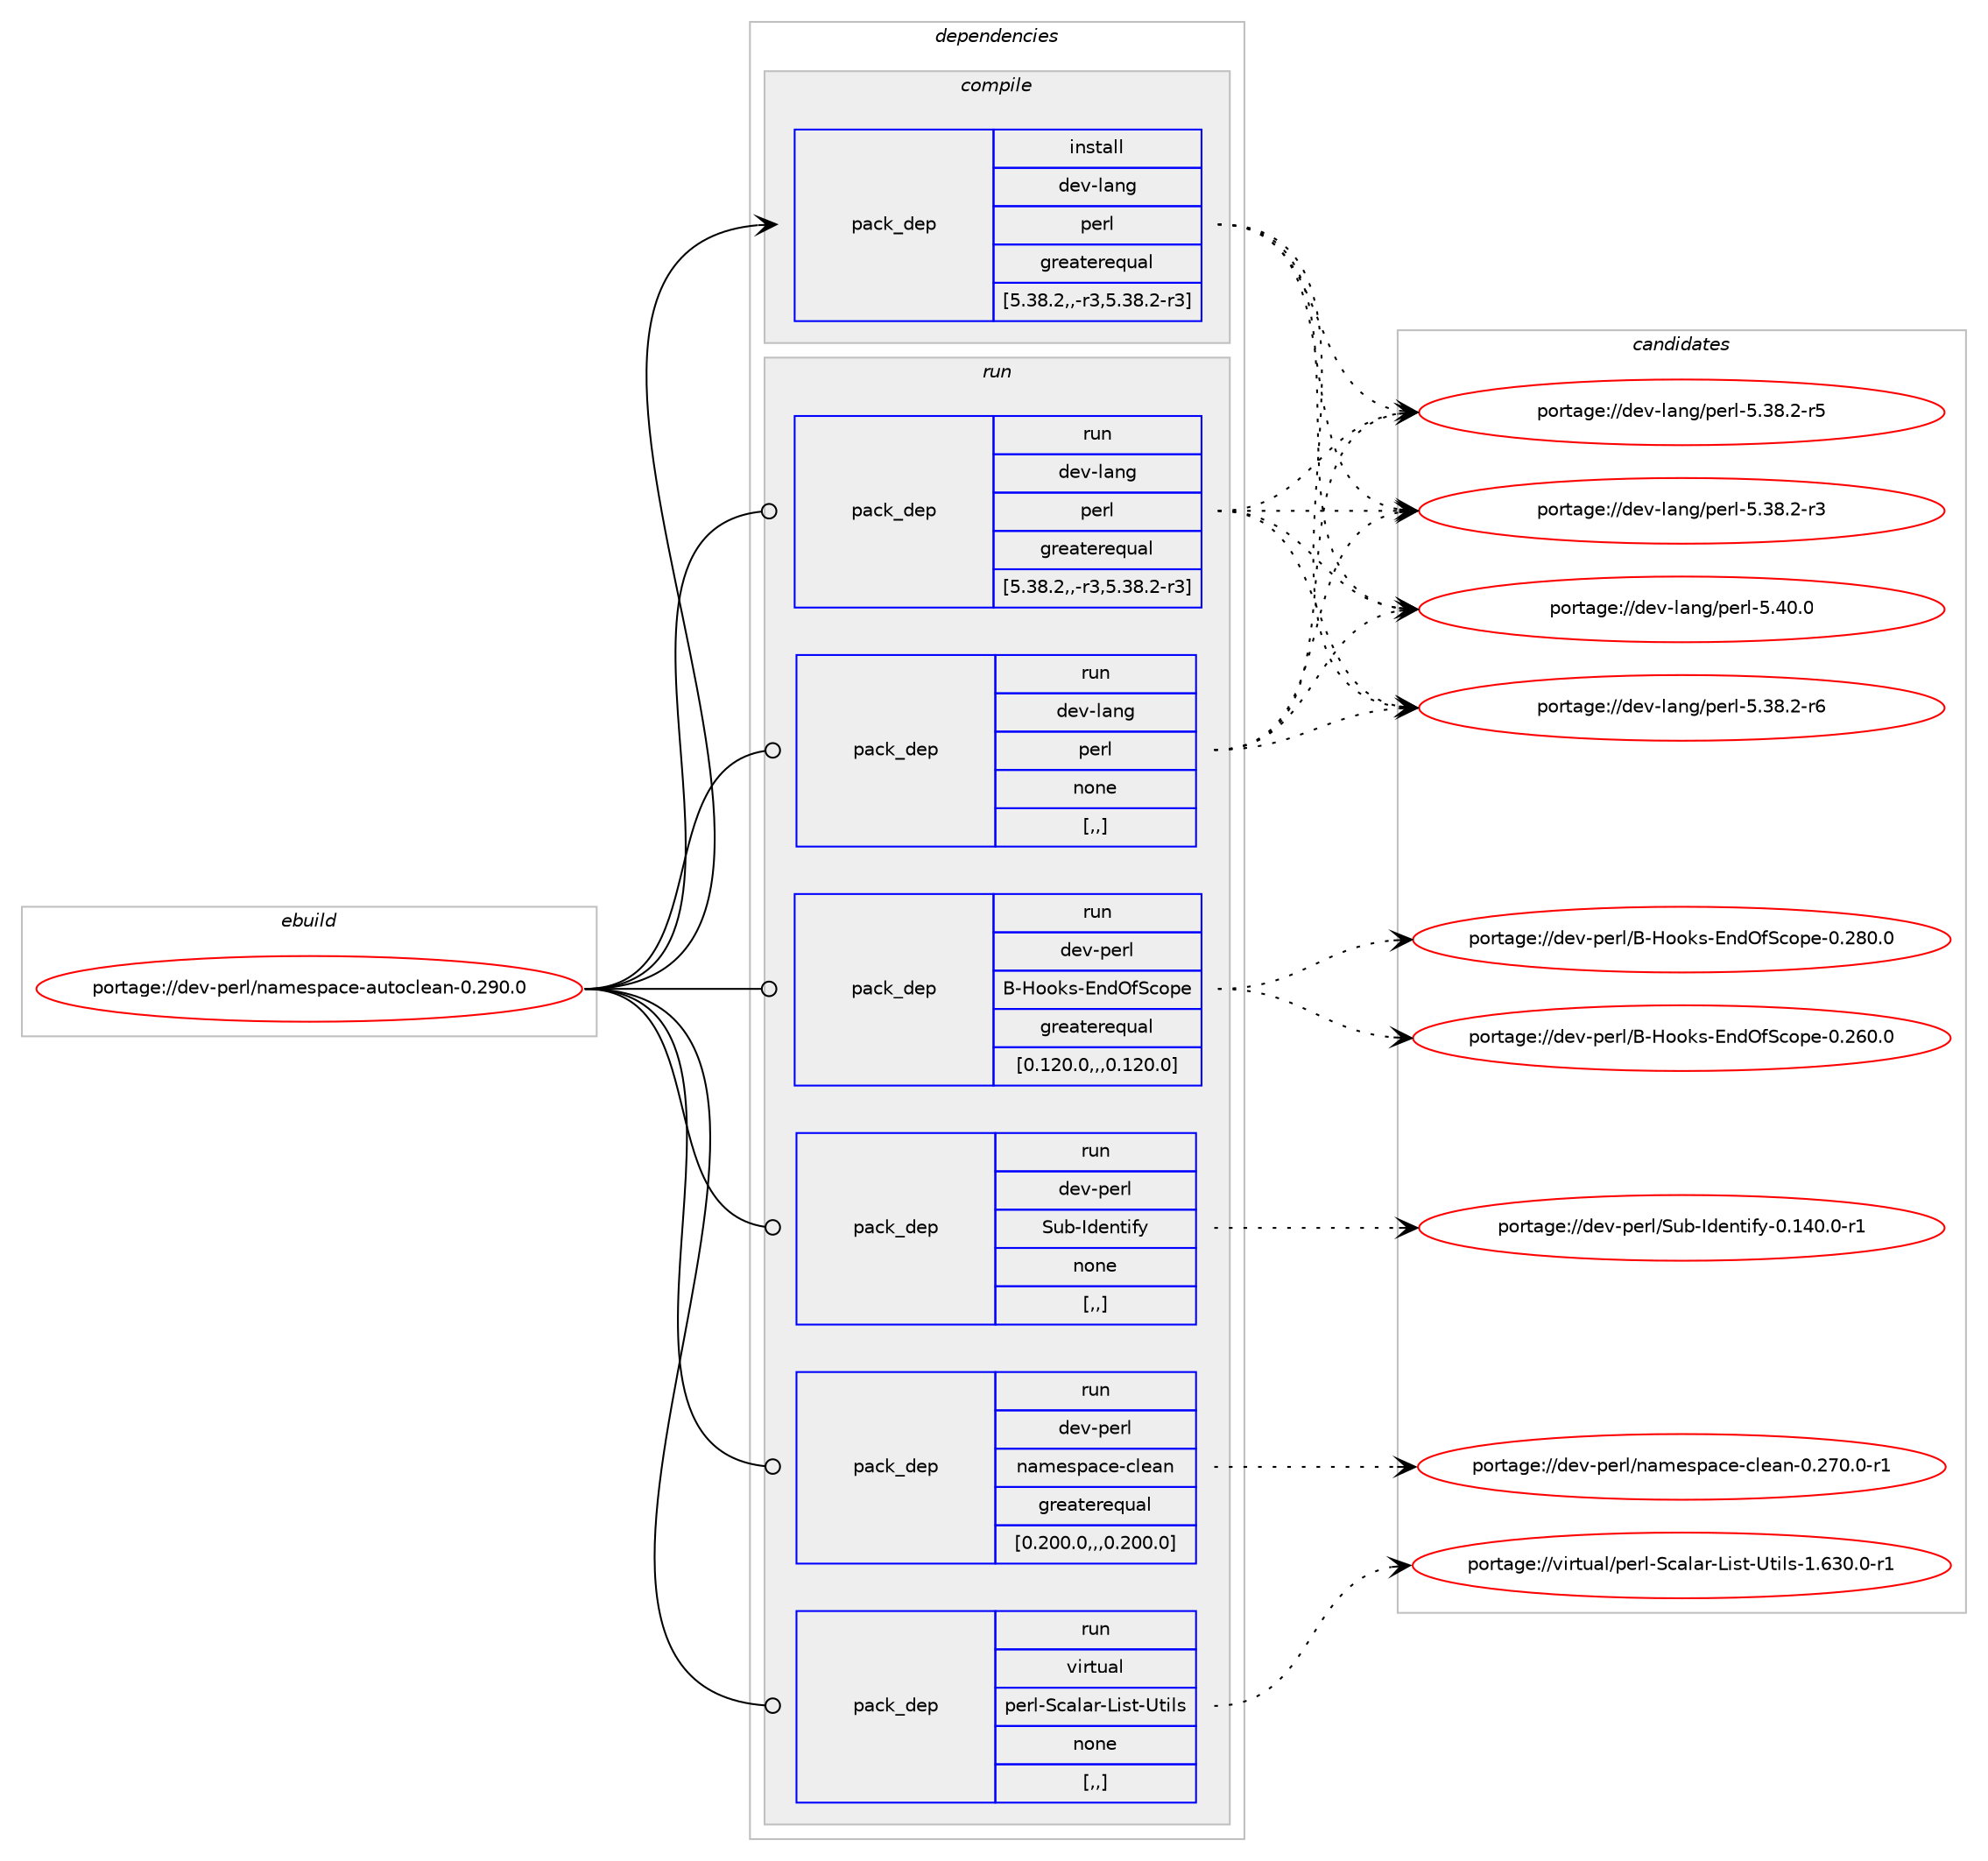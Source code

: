 digraph prolog {

# *************
# Graph options
# *************

newrank=true;
concentrate=true;
compound=true;
graph [rankdir=LR,fontname=Helvetica,fontsize=10,ranksep=1.5];#, ranksep=2.5, nodesep=0.2];
edge  [arrowhead=vee];
node  [fontname=Helvetica,fontsize=10];

# **********
# The ebuild
# **********

subgraph cluster_leftcol {
color=gray;
label=<<i>ebuild</i>>;
id [label="portage://dev-perl/namespace-autoclean-0.290.0", color=red, width=4, href="../dev-perl/namespace-autoclean-0.290.0.svg"];
}

# ****************
# The dependencies
# ****************

subgraph cluster_midcol {
color=gray;
label=<<i>dependencies</i>>;
subgraph cluster_compile {
fillcolor="#eeeeee";
style=filled;
label=<<i>compile</i>>;
subgraph pack108479 {
dependency139822 [label=<<TABLE BORDER="0" CELLBORDER="1" CELLSPACING="0" CELLPADDING="4" WIDTH="220"><TR><TD ROWSPAN="6" CELLPADDING="30">pack_dep</TD></TR><TR><TD WIDTH="110">install</TD></TR><TR><TD>dev-lang</TD></TR><TR><TD>perl</TD></TR><TR><TD>greaterequal</TD></TR><TR><TD>[5.38.2,,-r3,5.38.2-r3]</TD></TR></TABLE>>, shape=none, color=blue];
}
id:e -> dependency139822:w [weight=20,style="solid",arrowhead="vee"];
}
subgraph cluster_compileandrun {
fillcolor="#eeeeee";
style=filled;
label=<<i>compile and run</i>>;
}
subgraph cluster_run {
fillcolor="#eeeeee";
style=filled;
label=<<i>run</i>>;
subgraph pack108480 {
dependency139823 [label=<<TABLE BORDER="0" CELLBORDER="1" CELLSPACING="0" CELLPADDING="4" WIDTH="220"><TR><TD ROWSPAN="6" CELLPADDING="30">pack_dep</TD></TR><TR><TD WIDTH="110">run</TD></TR><TR><TD>dev-lang</TD></TR><TR><TD>perl</TD></TR><TR><TD>greaterequal</TD></TR><TR><TD>[5.38.2,,-r3,5.38.2-r3]</TD></TR></TABLE>>, shape=none, color=blue];
}
id:e -> dependency139823:w [weight=20,style="solid",arrowhead="odot"];
subgraph pack108481 {
dependency139824 [label=<<TABLE BORDER="0" CELLBORDER="1" CELLSPACING="0" CELLPADDING="4" WIDTH="220"><TR><TD ROWSPAN="6" CELLPADDING="30">pack_dep</TD></TR><TR><TD WIDTH="110">run</TD></TR><TR><TD>dev-lang</TD></TR><TR><TD>perl</TD></TR><TR><TD>none</TD></TR><TR><TD>[,,]</TD></TR></TABLE>>, shape=none, color=blue];
}
id:e -> dependency139824:w [weight=20,style="solid",arrowhead="odot"];
subgraph pack108482 {
dependency139825 [label=<<TABLE BORDER="0" CELLBORDER="1" CELLSPACING="0" CELLPADDING="4" WIDTH="220"><TR><TD ROWSPAN="6" CELLPADDING="30">pack_dep</TD></TR><TR><TD WIDTH="110">run</TD></TR><TR><TD>dev-perl</TD></TR><TR><TD>B-Hooks-EndOfScope</TD></TR><TR><TD>greaterequal</TD></TR><TR><TD>[0.120.0,,,0.120.0]</TD></TR></TABLE>>, shape=none, color=blue];
}
id:e -> dependency139825:w [weight=20,style="solid",arrowhead="odot"];
subgraph pack108483 {
dependency139826 [label=<<TABLE BORDER="0" CELLBORDER="1" CELLSPACING="0" CELLPADDING="4" WIDTH="220"><TR><TD ROWSPAN="6" CELLPADDING="30">pack_dep</TD></TR><TR><TD WIDTH="110">run</TD></TR><TR><TD>dev-perl</TD></TR><TR><TD>Sub-Identify</TD></TR><TR><TD>none</TD></TR><TR><TD>[,,]</TD></TR></TABLE>>, shape=none, color=blue];
}
id:e -> dependency139826:w [weight=20,style="solid",arrowhead="odot"];
subgraph pack108484 {
dependency139827 [label=<<TABLE BORDER="0" CELLBORDER="1" CELLSPACING="0" CELLPADDING="4" WIDTH="220"><TR><TD ROWSPAN="6" CELLPADDING="30">pack_dep</TD></TR><TR><TD WIDTH="110">run</TD></TR><TR><TD>dev-perl</TD></TR><TR><TD>namespace-clean</TD></TR><TR><TD>greaterequal</TD></TR><TR><TD>[0.200.0,,,0.200.0]</TD></TR></TABLE>>, shape=none, color=blue];
}
id:e -> dependency139827:w [weight=20,style="solid",arrowhead="odot"];
subgraph pack108485 {
dependency139828 [label=<<TABLE BORDER="0" CELLBORDER="1" CELLSPACING="0" CELLPADDING="4" WIDTH="220"><TR><TD ROWSPAN="6" CELLPADDING="30">pack_dep</TD></TR><TR><TD WIDTH="110">run</TD></TR><TR><TD>virtual</TD></TR><TR><TD>perl-Scalar-List-Utils</TD></TR><TR><TD>none</TD></TR><TR><TD>[,,]</TD></TR></TABLE>>, shape=none, color=blue];
}
id:e -> dependency139828:w [weight=20,style="solid",arrowhead="odot"];
}
}

# **************
# The candidates
# **************

subgraph cluster_choices {
rank=same;
color=gray;
label=<<i>candidates</i>>;

subgraph choice108479 {
color=black;
nodesep=1;
choice10010111845108971101034711210111410845534652484648 [label="portage://dev-lang/perl-5.40.0", color=red, width=4,href="../dev-lang/perl-5.40.0.svg"];
choice100101118451089711010347112101114108455346515646504511454 [label="portage://dev-lang/perl-5.38.2-r6", color=red, width=4,href="../dev-lang/perl-5.38.2-r6.svg"];
choice100101118451089711010347112101114108455346515646504511453 [label="portage://dev-lang/perl-5.38.2-r5", color=red, width=4,href="../dev-lang/perl-5.38.2-r5.svg"];
choice100101118451089711010347112101114108455346515646504511451 [label="portage://dev-lang/perl-5.38.2-r3", color=red, width=4,href="../dev-lang/perl-5.38.2-r3.svg"];
dependency139822:e -> choice10010111845108971101034711210111410845534652484648:w [style=dotted,weight="100"];
dependency139822:e -> choice100101118451089711010347112101114108455346515646504511454:w [style=dotted,weight="100"];
dependency139822:e -> choice100101118451089711010347112101114108455346515646504511453:w [style=dotted,weight="100"];
dependency139822:e -> choice100101118451089711010347112101114108455346515646504511451:w [style=dotted,weight="100"];
}
subgraph choice108480 {
color=black;
nodesep=1;
choice10010111845108971101034711210111410845534652484648 [label="portage://dev-lang/perl-5.40.0", color=red, width=4,href="../dev-lang/perl-5.40.0.svg"];
choice100101118451089711010347112101114108455346515646504511454 [label="portage://dev-lang/perl-5.38.2-r6", color=red, width=4,href="../dev-lang/perl-5.38.2-r6.svg"];
choice100101118451089711010347112101114108455346515646504511453 [label="portage://dev-lang/perl-5.38.2-r5", color=red, width=4,href="../dev-lang/perl-5.38.2-r5.svg"];
choice100101118451089711010347112101114108455346515646504511451 [label="portage://dev-lang/perl-5.38.2-r3", color=red, width=4,href="../dev-lang/perl-5.38.2-r3.svg"];
dependency139823:e -> choice10010111845108971101034711210111410845534652484648:w [style=dotted,weight="100"];
dependency139823:e -> choice100101118451089711010347112101114108455346515646504511454:w [style=dotted,weight="100"];
dependency139823:e -> choice100101118451089711010347112101114108455346515646504511453:w [style=dotted,weight="100"];
dependency139823:e -> choice100101118451089711010347112101114108455346515646504511451:w [style=dotted,weight="100"];
}
subgraph choice108481 {
color=black;
nodesep=1;
choice10010111845108971101034711210111410845534652484648 [label="portage://dev-lang/perl-5.40.0", color=red, width=4,href="../dev-lang/perl-5.40.0.svg"];
choice100101118451089711010347112101114108455346515646504511454 [label="portage://dev-lang/perl-5.38.2-r6", color=red, width=4,href="../dev-lang/perl-5.38.2-r6.svg"];
choice100101118451089711010347112101114108455346515646504511453 [label="portage://dev-lang/perl-5.38.2-r5", color=red, width=4,href="../dev-lang/perl-5.38.2-r5.svg"];
choice100101118451089711010347112101114108455346515646504511451 [label="portage://dev-lang/perl-5.38.2-r3", color=red, width=4,href="../dev-lang/perl-5.38.2-r3.svg"];
dependency139824:e -> choice10010111845108971101034711210111410845534652484648:w [style=dotted,weight="100"];
dependency139824:e -> choice100101118451089711010347112101114108455346515646504511454:w [style=dotted,weight="100"];
dependency139824:e -> choice100101118451089711010347112101114108455346515646504511453:w [style=dotted,weight="100"];
dependency139824:e -> choice100101118451089711010347112101114108455346515646504511451:w [style=dotted,weight="100"];
}
subgraph choice108482 {
color=black;
nodesep=1;
choice100101118451121011141084766457211111110711545691101007910283991111121014548465056484648 [label="portage://dev-perl/B-Hooks-EndOfScope-0.280.0", color=red, width=4,href="../dev-perl/B-Hooks-EndOfScope-0.280.0.svg"];
choice100101118451121011141084766457211111110711545691101007910283991111121014548465054484648 [label="portage://dev-perl/B-Hooks-EndOfScope-0.260.0", color=red, width=4,href="../dev-perl/B-Hooks-EndOfScope-0.260.0.svg"];
dependency139825:e -> choice100101118451121011141084766457211111110711545691101007910283991111121014548465056484648:w [style=dotted,weight="100"];
dependency139825:e -> choice100101118451121011141084766457211111110711545691101007910283991111121014548465054484648:w [style=dotted,weight="100"];
}
subgraph choice108483 {
color=black;
nodesep=1;
choice10010111845112101114108478311798457310010111011610510212145484649524846484511449 [label="portage://dev-perl/Sub-Identify-0.140.0-r1", color=red, width=4,href="../dev-perl/Sub-Identify-0.140.0-r1.svg"];
dependency139826:e -> choice10010111845112101114108478311798457310010111011610510212145484649524846484511449:w [style=dotted,weight="100"];
}
subgraph choice108484 {
color=black;
nodesep=1;
choice100101118451121011141084711097109101115112979910145991081019711045484650554846484511449 [label="portage://dev-perl/namespace-clean-0.270.0-r1", color=red, width=4,href="../dev-perl/namespace-clean-0.270.0-r1.svg"];
dependency139827:e -> choice100101118451121011141084711097109101115112979910145991081019711045484650554846484511449:w [style=dotted,weight="100"];
}
subgraph choice108485 {
color=black;
nodesep=1;
choice118105114116117971084711210111410845839997108971144576105115116458511610510811545494654514846484511449 [label="portage://virtual/perl-Scalar-List-Utils-1.630.0-r1", color=red, width=4,href="../virtual/perl-Scalar-List-Utils-1.630.0-r1.svg"];
dependency139828:e -> choice118105114116117971084711210111410845839997108971144576105115116458511610510811545494654514846484511449:w [style=dotted,weight="100"];
}
}

}
